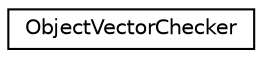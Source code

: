 digraph "Graphical Class Hierarchy"
{
 // LATEX_PDF_SIZE
  edge [fontname="Helvetica",fontsize="10",labelfontname="Helvetica",labelfontsize="10"];
  node [fontname="Helvetica",fontsize="10",shape=record];
  rankdir="LR";
  Node0 [label="ObjectVectorChecker",height=0.2,width=0.4,color="black", fillcolor="white", style="filled",URL="$classns3_1_1_object_vector_checker.html",tooltip="AttributeChecker implementation for ObjectVectorValue."];
}
